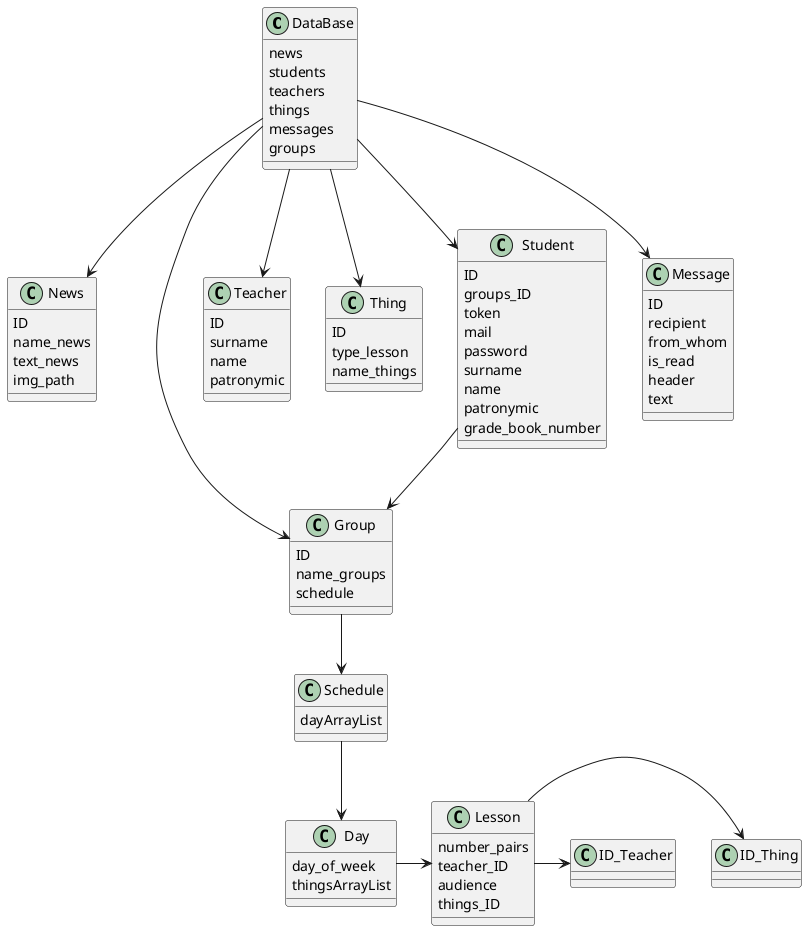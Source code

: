 @startuml

class DataBase {
    news
    students
    teachers
    things
    messages
    groups
}

class News {
    ID
    name_news
    text_news
    img_path
}


class Group {
    ID
    name_groups
    schedule
}

class Schedule {
    dayArrayList
}

class Day {
    day_of_week
    thingsArrayList
}

class Lesson {
    number_pairs
    teacher_ID
    audience
    things_ID
}

class Teacher {
     ID
     surname
     name
     patronymic
}

class Thing {
     ID
     type_lesson
     name_things
}

class Student {
     ID
     groups_ID
     token
     mail
     password
     surname
     name
     patronymic
     grade_book_number

}

class Message {
     ID
     recipient
     from_whom
     is_read
     header
     text
}

DataBase --> News
DataBase --> Message
DataBase --> Student
DataBase --> Thing
DataBase --> Teacher
DataBase --> Group
Group --> Schedule
Student --> Group
Schedule --> Day
Day -> Lesson
Lesson -> ID_Thing
Lesson -> ID_Teacher


@enduml
